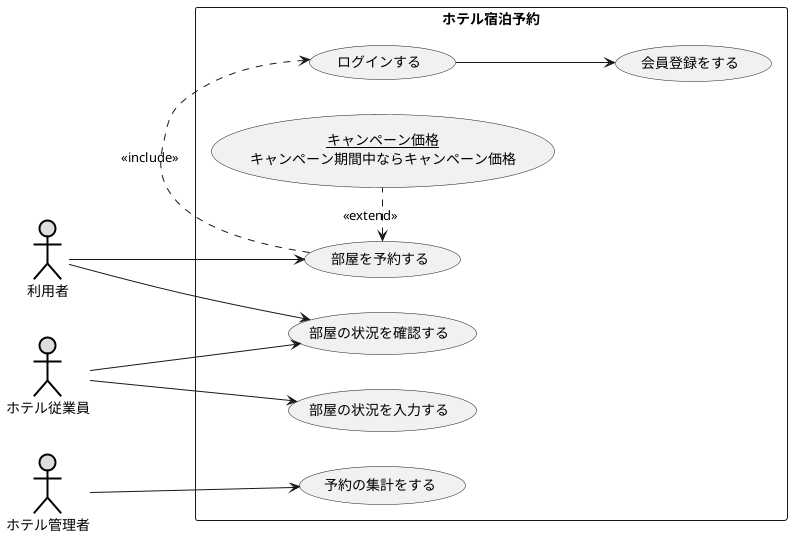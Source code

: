 @startuml ホテル予約
left to right direction
actor 利用者 #DDDDDD;line:black;line.bold;
actor ホテル従業員 #DDDDDD;line:black;line.bold;
actor ホテル管理者 #DDDDDD;line:black;line.bold;
rectangle ホテル宿泊予約{
    usecase 部屋の状況を確認する
    usecase 予約の集計をする
    usecase 部屋を予約する
    usecase 部屋の状況を入力する
    usecase 会員登録をする
    usecase ログインする
    usecase (<u>キャンペーン価格</u>\nキャンペーン期間中ならキャンペーン価格) as input
}
部屋を予約する .> ログインする :<<include>>
ホテル従業員 --> 部屋の状況を確認する
ホテル管理者 --> 予約の集計をする
ログインする --> 会員登録をする
ホテル従業員 --> 部屋の状況を入力する
利用者 --> 部屋の状況を確認する
利用者 --> 部屋を予約する
部屋を予約する <. input : <<extend>>
@enduml